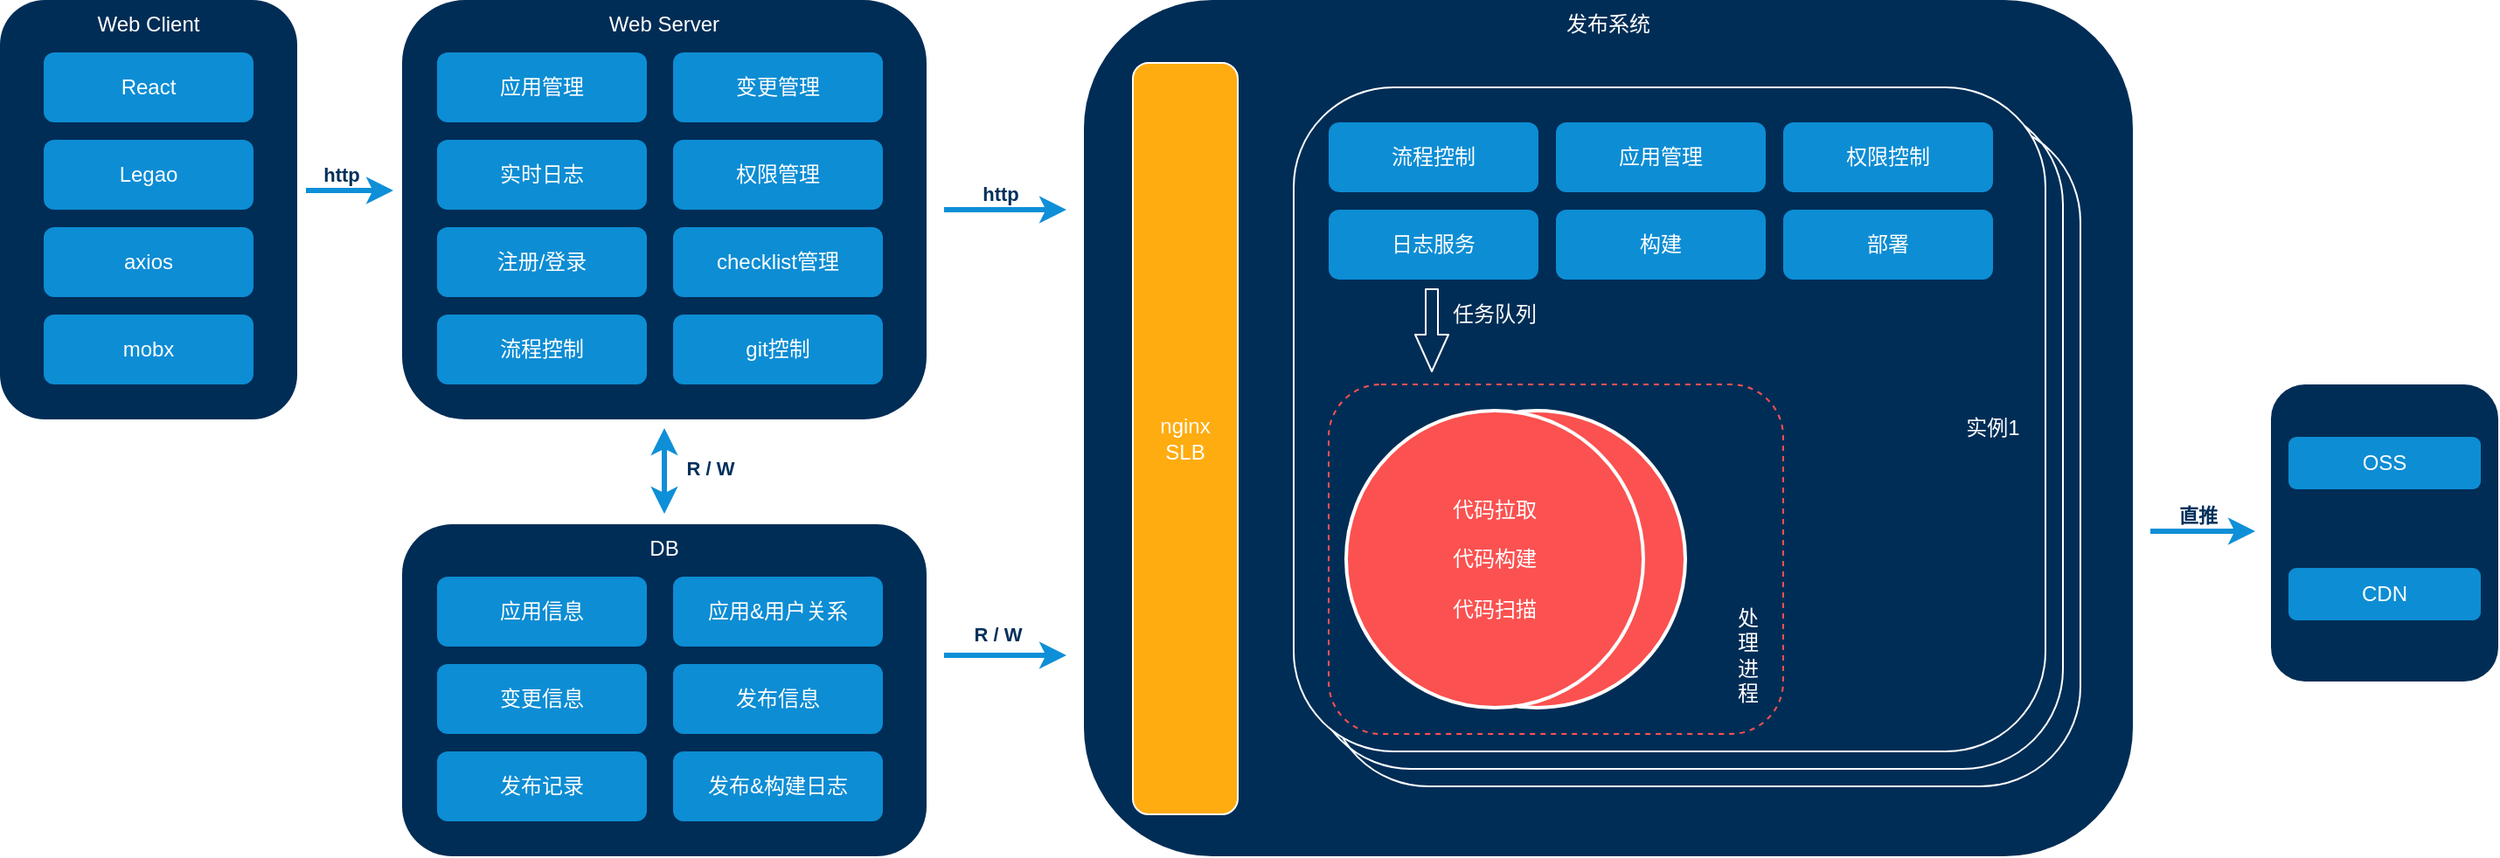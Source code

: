 <mxfile version="14.1.9" type="github">
  <diagram id="YZC5zTiiH7FxYz2Dn25X" name="Page-1">
    <mxGraphModel dx="1538" dy="834" grid="0" gridSize="10" guides="1" tooltips="1" connect="1" arrows="1" fold="1" page="1" pageScale="1" pageWidth="1654" pageHeight="2336" background="#FFFFFF" math="0" shadow="0">
      <root>
        <mxCell id="0" />
        <mxCell id="1" parent="0" />
        <mxCell id="Udj5933BReaCVADTmqPP-1" value="&lt;span&gt;发布系统&lt;br&gt;&lt;/span&gt;" style="rounded=1;whiteSpace=wrap;html=1;verticalAlign=top;fontColor=#FFFFFF;fillColor=#002d56;strokeColor=none;" vertex="1" parent="1">
          <mxGeometry x="670" y="230" width="600" height="490" as="geometry" />
        </mxCell>
        <mxCell id="Udj5933BReaCVADTmqPP-2" value="" style="rounded=1;whiteSpace=wrap;html=1;fillColor=none;strokeColor=#FFFFFF;" vertex="1" parent="1">
          <mxGeometry x="810" y="300" width="430" height="380" as="geometry" />
        </mxCell>
        <mxCell id="Udj5933BReaCVADTmqPP-3" value="" style="rounded=1;whiteSpace=wrap;html=1;fillColor=none;strokeColor=#FFFFFF;" vertex="1" parent="1">
          <mxGeometry x="800" y="290" width="430" height="380" as="geometry" />
        </mxCell>
        <mxCell id="Udj5933BReaCVADTmqPP-4" value="" style="rounded=1;whiteSpace=wrap;html=1;strokeColor=#FFFFFF;fillColor=#002d56;" vertex="1" parent="1">
          <mxGeometry x="790" y="280" width="430" height="380" as="geometry" />
        </mxCell>
        <mxCell id="Udj5933BReaCVADTmqPP-5" value="Web Server" style="rounded=1;whiteSpace=wrap;html=1;verticalAlign=top;fontColor=#FFFFFF;strokeColor=none;fillColor=#002d56;" vertex="1" parent="1">
          <mxGeometry x="280" y="230" width="300" height="240" as="geometry" />
        </mxCell>
        <mxCell id="Udj5933BReaCVADTmqPP-6" value="变更管理" style="rounded=1;whiteSpace=wrap;html=1;strokeColor=none;fillColor=#0d8dd4;fontColor=#FFFFFF;" vertex="1" parent="1">
          <mxGeometry x="435" y="260" width="120" height="40" as="geometry" />
        </mxCell>
        <mxCell id="Udj5933BReaCVADTmqPP-7" value="实时日志" style="rounded=1;whiteSpace=wrap;html=1;strokeColor=none;fillColor=#0d8dd4;fontColor=#FFFFFF;" vertex="1" parent="1">
          <mxGeometry x="300" y="310" width="120" height="40" as="geometry" />
        </mxCell>
        <mxCell id="Udj5933BReaCVADTmqPP-8" value="权限管理" style="rounded=1;whiteSpace=wrap;html=1;strokeColor=none;fillColor=#0d8dd4;fontColor=#FFFFFF;" vertex="1" parent="1">
          <mxGeometry x="435" y="310" width="120" height="40" as="geometry" />
        </mxCell>
        <mxCell id="Udj5933BReaCVADTmqPP-9" value="DB" style="rounded=1;whiteSpace=wrap;html=1;verticalAlign=top;fontColor=#FFFFFF;strokeColor=none;fillColor=#002d56;" vertex="1" parent="1">
          <mxGeometry x="280" y="530" width="300" height="190" as="geometry" />
        </mxCell>
        <mxCell id="Udj5933BReaCVADTmqPP-10" value="应用信息" style="rounded=1;whiteSpace=wrap;html=1;verticalAlign=middle;strokeColor=none;fillColor=#0d8dd4;fontColor=#FFFFFF;" vertex="1" parent="1">
          <mxGeometry x="300" y="560" width="120" height="40" as="geometry" />
        </mxCell>
        <mxCell id="Udj5933BReaCVADTmqPP-11" value="注册/登录" style="rounded=1;whiteSpace=wrap;html=1;strokeColor=none;fillColor=#0d8dd4;fontColor=#FFFFFF;" vertex="1" parent="1">
          <mxGeometry x="300" y="360" width="120" height="40" as="geometry" />
        </mxCell>
        <mxCell id="Udj5933BReaCVADTmqPP-12" value="应用&amp;amp;用户关系" style="rounded=1;whiteSpace=wrap;html=1;strokeColor=none;fillColor=#0d8dd4;fontColor=#FFFFFF;" vertex="1" parent="1">
          <mxGeometry x="435" y="560" width="120" height="40" as="geometry" />
        </mxCell>
        <mxCell id="Udj5933BReaCVADTmqPP-13" value="checklist管理" style="rounded=1;whiteSpace=wrap;html=1;strokeColor=none;fillColor=#0d8dd4;fontColor=#FFFFFF;" vertex="1" parent="1">
          <mxGeometry x="435" y="360" width="120" height="40" as="geometry" />
        </mxCell>
        <mxCell id="Udj5933BReaCVADTmqPP-14" value="变更信息" style="rounded=1;whiteSpace=wrap;html=1;verticalAlign=middle;strokeColor=none;fillColor=#0d8dd4;fontColor=#FFFFFF;" vertex="1" parent="1">
          <mxGeometry x="300" y="610" width="120" height="40" as="geometry" />
        </mxCell>
        <mxCell id="Udj5933BReaCVADTmqPP-15" value="发布信息" style="rounded=1;whiteSpace=wrap;html=1;verticalAlign=middle;strokeColor=none;fillColor=#0d8dd4;fontColor=#FFFFFF;" vertex="1" parent="1">
          <mxGeometry x="435" y="610" width="120" height="40" as="geometry" />
        </mxCell>
        <mxCell id="Udj5933BReaCVADTmqPP-16" value="发布&amp;amp;构建日志" style="rounded=1;whiteSpace=wrap;html=1;verticalAlign=middle;strokeColor=none;fillColor=#0d8dd4;fontColor=#FFFFFF;" vertex="1" parent="1">
          <mxGeometry x="435" y="660" width="120" height="40" as="geometry" />
        </mxCell>
        <mxCell id="Udj5933BReaCVADTmqPP-17" value="发布记录" style="rounded=1;whiteSpace=wrap;html=1;verticalAlign=middle;strokeColor=none;fillColor=#0d8dd4;fontColor=#FFFFFF;" vertex="1" parent="1">
          <mxGeometry x="300" y="660" width="120" height="40" as="geometry" />
        </mxCell>
        <mxCell id="Udj5933BReaCVADTmqPP-18" value="应用管理" style="rounded=1;whiteSpace=wrap;html=1;strokeColor=none;fillColor=#0d8dd4;fontColor=#FFFFFF;" vertex="1" parent="1">
          <mxGeometry x="300" y="260" width="120" height="40" as="geometry" />
        </mxCell>
        <mxCell id="Udj5933BReaCVADTmqPP-19" value="应用管理" style="rounded=1;whiteSpace=wrap;html=1;verticalAlign=middle;strokeColor=none;fillColor=#0d8dd4;fontColor=#FFFFFF;" vertex="1" parent="1">
          <mxGeometry x="940" y="300" width="120" height="40" as="geometry" />
        </mxCell>
        <mxCell id="Udj5933BReaCVADTmqPP-20" value="权限控制" style="rounded=1;whiteSpace=wrap;html=1;strokeColor=none;fillColor=#0d8dd4;fontColor=#FFFFFF;" vertex="1" parent="1">
          <mxGeometry x="1070" y="300" width="120" height="40" as="geometry" />
        </mxCell>
        <mxCell id="Udj5933BReaCVADTmqPP-21" value="流程控制" style="rounded=1;whiteSpace=wrap;html=1;strokeColor=none;fillColor=#0d8dd4;fontColor=#FFFFFF;" vertex="1" parent="1">
          <mxGeometry x="300" y="410" width="120" height="40" as="geometry" />
        </mxCell>
        <mxCell id="Udj5933BReaCVADTmqPP-22" value="&lt;font color=&quot;#ffffff&quot;&gt;流程控制&lt;/font&gt;" style="rounded=1;whiteSpace=wrap;html=1;strokeColor=none;fillColor=#0d8dd4;" vertex="1" parent="1">
          <mxGeometry x="810" y="300" width="120" height="40" as="geometry" />
        </mxCell>
        <mxCell id="Udj5933BReaCVADTmqPP-23" value="日志服务" style="rounded=1;whiteSpace=wrap;html=1;strokeColor=none;fillColor=#0d8dd4;fontColor=#FFFFFF;" vertex="1" parent="1">
          <mxGeometry x="810" y="350" width="120" height="40" as="geometry" />
        </mxCell>
        <mxCell id="Udj5933BReaCVADTmqPP-24" value="构建" style="rounded=1;whiteSpace=wrap;html=1;strokeColor=none;fillColor=#0d8dd4;fontColor=#FFFFFF;" vertex="1" parent="1">
          <mxGeometry x="940" y="350" width="120" height="40" as="geometry" />
        </mxCell>
        <mxCell id="Udj5933BReaCVADTmqPP-25" value="部署" style="rounded=1;whiteSpace=wrap;html=1;strokeColor=none;fillColor=#0d8dd4;fontColor=#FFFFFF;" vertex="1" parent="1">
          <mxGeometry x="1070" y="350" width="120" height="40" as="geometry" />
        </mxCell>
        <mxCell id="Udj5933BReaCVADTmqPP-26" value="nginx&lt;br&gt;SLB" style="rounded=1;whiteSpace=wrap;html=1;fillColor=#FFac10;fontColor=#FFFFFF;strokeColor=#FFFFFF;" vertex="1" parent="1">
          <mxGeometry x="698" y="266" width="60" height="430" as="geometry" />
        </mxCell>
        <mxCell id="Udj5933BReaCVADTmqPP-27" value="" style="rounded=1;whiteSpace=wrap;html=1;fillColor=none;strokeColor=#fc5251;dashed=1;" vertex="1" parent="1">
          <mxGeometry x="810" y="450" width="260" height="200" as="geometry" />
        </mxCell>
        <mxCell id="Udj5933BReaCVADTmqPP-28" value="" style="ellipse;whiteSpace=wrap;html=1;aspect=fixed;rounded=1;fontColor=#FFFFFF;strokeColor=#FFFFFF;strokeWidth=2;fillColor=#Fb5150;" vertex="1" parent="1">
          <mxGeometry x="844" y="465" width="170" height="170" as="geometry" />
        </mxCell>
        <mxCell id="Udj5933BReaCVADTmqPP-29" value="代码拉取&lt;br&gt;&lt;br&gt;代码构建&lt;br&gt;&lt;br&gt;代码扫描" style="ellipse;whiteSpace=wrap;html=1;aspect=fixed;rounded=1;strokeColor=#FFFFFF;strokeWidth=2;fillColor=#Fb5150;fontColor=#FFFFFF;" vertex="1" parent="1">
          <mxGeometry x="820" y="465" width="170" height="170" as="geometry" />
        </mxCell>
        <mxCell id="Udj5933BReaCVADTmqPP-30" value="处&lt;br&gt;理&lt;br&gt;进&lt;br&gt;程" style="text;html=1;strokeColor=none;fillColor=none;align=center;verticalAlign=middle;whiteSpace=wrap;rounded=0;fontColor=#FFFFFF;" vertex="1" parent="1">
          <mxGeometry x="1030" y="570" width="40" height="70" as="geometry" />
        </mxCell>
        <mxCell id="Udj5933BReaCVADTmqPP-31" value="" style="shape=flexArrow;endArrow=classic;html=1;width=7;endWidth=11;endSize=6.67;strokeColor=#FFFFFF;" edge="1" parent="1">
          <mxGeometry width="50" height="50" relative="1" as="geometry">
            <mxPoint x="869" y="395" as="sourcePoint" />
            <mxPoint x="869" y="443" as="targetPoint" />
          </mxGeometry>
        </mxCell>
        <mxCell id="Udj5933BReaCVADTmqPP-32" value="任务队列" style="text;html=1;strokeColor=none;fillColor=none;align=center;verticalAlign=middle;whiteSpace=wrap;rounded=0;fontColor=#FFFFFF;" vertex="1" parent="1">
          <mxGeometry x="880" y="400" width="50" height="20" as="geometry" />
        </mxCell>
        <mxCell id="Udj5933BReaCVADTmqPP-33" value="&lt;font color=&quot;#ffffff&quot;&gt;实例1&lt;/font&gt;" style="text;html=1;strokeColor=none;fillColor=none;align=center;verticalAlign=middle;whiteSpace=wrap;rounded=0;fontColor=#FC5251;" vertex="1" parent="1">
          <mxGeometry x="1170" y="465" width="40" height="20" as="geometry" />
        </mxCell>
        <mxCell id="Udj5933BReaCVADTmqPP-34" value="git控制" style="rounded=1;whiteSpace=wrap;html=1;strokeColor=none;fillColor=#0d8dd4;fontColor=#FFFFFF;" vertex="1" parent="1">
          <mxGeometry x="435" y="410" width="120" height="40" as="geometry" />
        </mxCell>
        <mxCell id="Udj5933BReaCVADTmqPP-35" value="" style="rounded=1;whiteSpace=wrap;html=1;fontColor=#FFFFFF;verticalAlign=top;strokeColor=none;fillColor=#002d56;" vertex="1" parent="1">
          <mxGeometry x="1349" y="450" width="130" height="170" as="geometry" />
        </mxCell>
        <mxCell id="Udj5933BReaCVADTmqPP-36" value="OSS" style="rounded=1;whiteSpace=wrap;html=1;strokeColor=none;fillColor=#0d8dd4;fontColor=#FFFFFF;" vertex="1" parent="1">
          <mxGeometry x="1359" y="480" width="110" height="30" as="geometry" />
        </mxCell>
        <mxCell id="Udj5933BReaCVADTmqPP-37" value="CDN" style="rounded=1;whiteSpace=wrap;html=1;strokeColor=none;fillColor=#0d8dd4;fontColor=#FFFFFF;" vertex="1" parent="1">
          <mxGeometry x="1359" y="555" width="110" height="30" as="geometry" />
        </mxCell>
        <mxCell id="Udj5933BReaCVADTmqPP-38" value="Web Client" style="rounded=1;whiteSpace=wrap;html=1;verticalAlign=top;fontColor=#FFFFFF;strokeColor=none;fillColor=#002d56;" vertex="1" parent="1">
          <mxGeometry x="50" y="230" width="170" height="240" as="geometry" />
        </mxCell>
        <mxCell id="Udj5933BReaCVADTmqPP-39" value="React" style="rounded=1;whiteSpace=wrap;html=1;strokeColor=none;fillColor=#0d8dd4;fontColor=#FFFFFF;" vertex="1" parent="1">
          <mxGeometry x="75" y="260" width="120" height="40" as="geometry" />
        </mxCell>
        <mxCell id="Udj5933BReaCVADTmqPP-40" value="Legao" style="rounded=1;whiteSpace=wrap;html=1;strokeColor=none;fillColor=#0d8dd4;fontColor=#FFFFFF;" vertex="1" parent="1">
          <mxGeometry x="75" y="310" width="120" height="40" as="geometry" />
        </mxCell>
        <mxCell id="Udj5933BReaCVADTmqPP-41" value="axios" style="rounded=1;whiteSpace=wrap;html=1;strokeColor=none;fillColor=#0d8dd4;fontColor=#FFFFFF;" vertex="1" parent="1">
          <mxGeometry x="75" y="360" width="120" height="40" as="geometry" />
        </mxCell>
        <mxCell id="Udj5933BReaCVADTmqPP-42" value="mobx" style="rounded=1;whiteSpace=wrap;html=1;strokeColor=none;fillColor=#0d8dd4;fontColor=#FFFFFF;" vertex="1" parent="1">
          <mxGeometry x="75" y="410" width="120" height="40" as="geometry" />
        </mxCell>
        <mxCell id="Udj5933BReaCVADTmqPP-43" value="" style="endArrow=classic;html=1;strokeWidth=3;verticalAlign=middle;fontColor=#000000;labelBackgroundColor=#ffffff;strokeColor=#0e8fd7;" edge="1" parent="1">
          <mxGeometry width="50" height="50" relative="1" as="geometry">
            <mxPoint x="590" y="605" as="sourcePoint" />
            <mxPoint x="660" y="605" as="targetPoint" />
          </mxGeometry>
        </mxCell>
        <mxCell id="Udj5933BReaCVADTmqPP-44" value="" style="endArrow=classic;html=1;strokeWidth=3;fontColor=#000000;labelBackgroundColor=#ffffff;strokeColor=#0e8fd7;" edge="1" parent="1">
          <mxGeometry width="50" height="50" relative="1" as="geometry">
            <mxPoint x="1280" y="534" as="sourcePoint" />
            <mxPoint x="1340" y="534" as="targetPoint" />
          </mxGeometry>
        </mxCell>
        <mxCell id="Udj5933BReaCVADTmqPP-45" value="直推" style="edgeLabel;html=1;align=center;verticalAlign=bottom;resizable=0;points=[];labelBackgroundColor=none;fontColor=#01305b;fontStyle=1" vertex="1" connectable="0" parent="Udj5933BReaCVADTmqPP-44">
          <mxGeometry x="-0.1" y="-2" relative="1" as="geometry">
            <mxPoint y="-3" as="offset" />
          </mxGeometry>
        </mxCell>
        <mxCell id="Udj5933BReaCVADTmqPP-46" value="" style="endArrow=classic;html=1;strokeWidth=3;fontColor=#000000;labelBackgroundColor=#ffffff;strokeColor=#0e8fd7;" edge="1" parent="1">
          <mxGeometry width="50" height="50" relative="1" as="geometry">
            <mxPoint x="590" y="350" as="sourcePoint" />
            <mxPoint x="660" y="350" as="targetPoint" />
          </mxGeometry>
        </mxCell>
        <mxCell id="Udj5933BReaCVADTmqPP-47" value="http" style="edgeLabel;html=1;align=center;verticalAlign=bottom;resizable=0;points=[];labelBackgroundColor=none;fontStyle=1;fontColor=#01305B;" vertex="1" connectable="0" parent="Udj5933BReaCVADTmqPP-46">
          <mxGeometry x="-0.1" y="-2" relative="1" as="geometry">
            <mxPoint y="-3" as="offset" />
          </mxGeometry>
        </mxCell>
        <mxCell id="Udj5933BReaCVADTmqPP-48" value="" style="endArrow=classic;html=1;strokeWidth=3;strokeColor=#0e8fd7;" edge="1" parent="1">
          <mxGeometry width="50" height="50" relative="1" as="geometry">
            <mxPoint x="225" y="339" as="sourcePoint" />
            <mxPoint x="275" y="339" as="targetPoint" />
          </mxGeometry>
        </mxCell>
        <mxCell id="Udj5933BReaCVADTmqPP-49" value="http" style="edgeLabel;html=1;align=center;verticalAlign=bottom;resizable=0;points=[];labelBackgroundColor=none;fontStyle=1;fontColor=#01305B;" vertex="1" connectable="0" parent="Udj5933BReaCVADTmqPP-48">
          <mxGeometry x="-0.1" y="-2" relative="1" as="geometry">
            <mxPoint x="-3" y="-3" as="offset" />
          </mxGeometry>
        </mxCell>
        <mxCell id="Udj5933BReaCVADTmqPP-50" value="" style="endArrow=classic;startArrow=classic;html=1;strokeWidth=3;align=center;strokeColor=#0E8FD7;" edge="1" parent="1">
          <mxGeometry width="50" height="50" relative="1" as="geometry">
            <mxPoint x="430" y="524" as="sourcePoint" />
            <mxPoint x="430" y="475" as="targetPoint" />
          </mxGeometry>
        </mxCell>
        <mxCell id="Udj5933BReaCVADTmqPP-51" value="R / W" style="edgeLabel;html=1;align=center;verticalAlign=middle;resizable=0;points=[];fontStyle=1;fontColor=#01305B;" vertex="1" connectable="0" parent="Udj5933BReaCVADTmqPP-50">
          <mxGeometry x="0.3" y="1" relative="1" as="geometry">
            <mxPoint x="27" y="6" as="offset" />
          </mxGeometry>
        </mxCell>
        <mxCell id="Udj5933BReaCVADTmqPP-54" value="R / W" style="text;html=1;strokeColor=none;fillColor=none;align=center;verticalAlign=middle;whiteSpace=wrap;rounded=0;fontColor=#01305b;fontStyle=1;fontSize=11;" vertex="1" parent="1">
          <mxGeometry x="601" y="583" width="40" height="20" as="geometry" />
        </mxCell>
      </root>
    </mxGraphModel>
  </diagram>
</mxfile>
